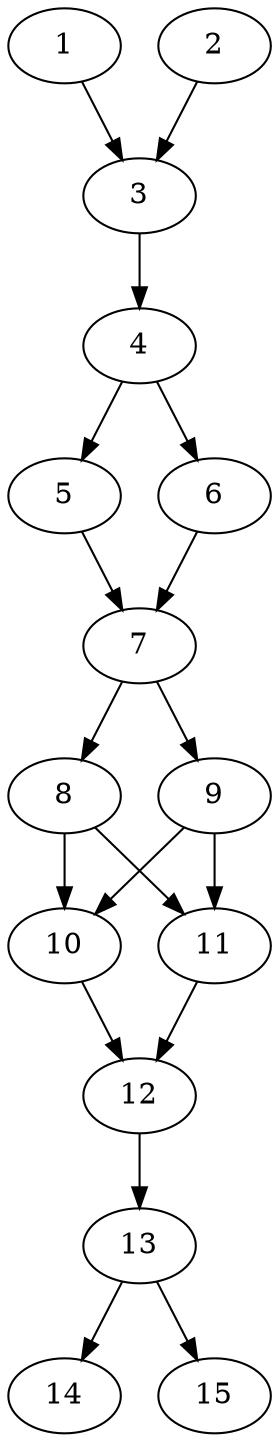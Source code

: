 // DAG automatically generated by daggen at Thu Oct  3 13:59:27 2019
// ./daggen --dot -n 15 --ccr 0.4 --fat 0.3 --regular 0.9 --density 0.9 --mindata 5242880 --maxdata 52428800 
digraph G {
  1 [size="81955840", alpha="0.18", expect_size="32782336"] 
  1 -> 3 [size ="32782336"]
  2 [size="96424960", alpha="0.13", expect_size="38569984"] 
  2 -> 3 [size ="38569984"]
  3 [size="97011200", alpha="0.16", expect_size="38804480"] 
  3 -> 4 [size ="38804480"]
  4 [size="45340160", alpha="0.17", expect_size="18136064"] 
  4 -> 5 [size ="18136064"]
  4 -> 6 [size ="18136064"]
  5 [size="83271680", alpha="0.19", expect_size="33308672"] 
  5 -> 7 [size ="33308672"]
  6 [size="94225920", alpha="0.01", expect_size="37690368"] 
  6 -> 7 [size ="37690368"]
  7 [size="128373760", alpha="0.05", expect_size="51349504"] 
  7 -> 8 [size ="51349504"]
  7 -> 9 [size ="51349504"]
  8 [size="80921600", alpha="0.15", expect_size="32368640"] 
  8 -> 10 [size ="32368640"]
  8 -> 11 [size ="32368640"]
  9 [size="61639680", alpha="0.14", expect_size="24655872"] 
  9 -> 10 [size ="24655872"]
  9 -> 11 [size ="24655872"]
  10 [size="19906560", alpha="0.15", expect_size="7962624"] 
  10 -> 12 [size ="7962624"]
  11 [size="101025280", alpha="0.04", expect_size="40410112"] 
  11 -> 12 [size ="40410112"]
  12 [size="86781440", alpha="0.02", expect_size="34712576"] 
  12 -> 13 [size ="34712576"]
  13 [size="47918080", alpha="0.12", expect_size="19167232"] 
  13 -> 14 [size ="19167232"]
  13 -> 15 [size ="19167232"]
  14 [size="21716480", alpha="0.08", expect_size="8686592"] 
  15 [size="119114240", alpha="0.08", expect_size="47645696"] 
}
